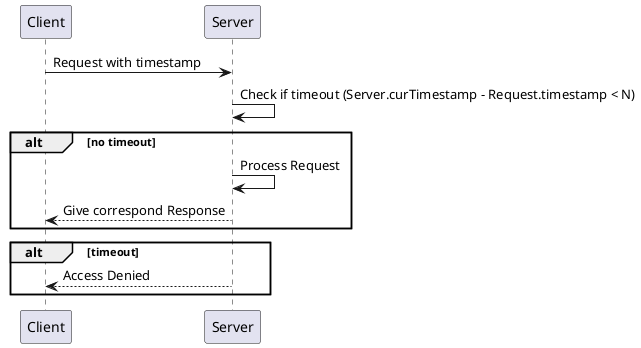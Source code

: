 @startuml prevent reply attack with client timestamp
'https://plantuml.com/sequence-diagram

' autonumber


Client -> Server: Request with timestamp
Server -> Server: Check if timeout (Server.curTimestamp - Request.timestamp < N)
alt no timeout
    Server -> Server: Process Request
    Client <-- Server: Give correspond Response
end

alt timeout
    Client <-- Server: Access Denied
end

@enduml